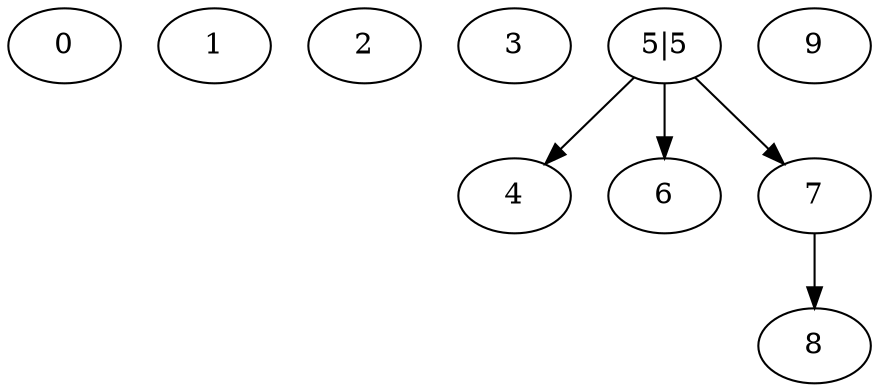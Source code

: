 digraph test_set{
0[label="0"]
1[label="1"]
2[label="2"]
3[label="3"]
5 -> 4
5[label="5|5"]
5 -> 6
5 -> 7
7 -> 8
9[label="9"]
}
